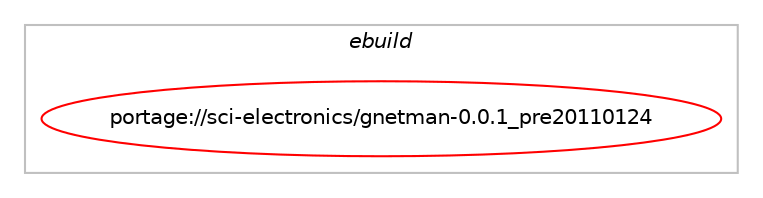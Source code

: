 digraph prolog {

# *************
# Graph options
# *************

newrank=true;
concentrate=true;
compound=true;
graph [rankdir=LR,fontname=Helvetica,fontsize=10,ranksep=1.5];#, ranksep=2.5, nodesep=0.2];
edge  [arrowhead=vee];
node  [fontname=Helvetica,fontsize=10];

# **********
# The ebuild
# **********

subgraph cluster_leftcol {
color=gray;
label=<<i>ebuild</i>>;
id [label="portage://sci-electronics/gnetman-0.0.1_pre20110124", color=red, width=4, href="../sci-electronics/gnetman-0.0.1_pre20110124.svg"];
}

# ****************
# The dependencies
# ****************

subgraph cluster_midcol {
color=gray;
label=<<i>dependencies</i>>;
subgraph cluster_compile {
fillcolor="#eeeeee";
style=filled;
label=<<i>compile</i>>;
# *** BEGIN UNKNOWN DEPENDENCY TYPE (TODO) ***
# id -> equal(package_dependency(portage://sci-electronics/gnetman-0.0.1_pre20110124,install,no,dev-db,datadraw,none,[,,],[],[]))
# *** END UNKNOWN DEPENDENCY TYPE (TODO) ***

# *** BEGIN UNKNOWN DEPENDENCY TYPE (TODO) ***
# id -> equal(package_dependency(portage://sci-electronics/gnetman-0.0.1_pre20110124,install,no,dev-lang,tcl,greaterequal,[8.6,,,8.6],[slot(0)],[]))
# *** END UNKNOWN DEPENDENCY TYPE (TODO) ***

# *** BEGIN UNKNOWN DEPENDENCY TYPE (TODO) ***
# id -> equal(package_dependency(portage://sci-electronics/gnetman-0.0.1_pre20110124,install,no,sci-electronics,geda,none,[,,],[],[]))
# *** END UNKNOWN DEPENDENCY TYPE (TODO) ***

}
subgraph cluster_compileandrun {
fillcolor="#eeeeee";
style=filled;
label=<<i>compile and run</i>>;
}
subgraph cluster_run {
fillcolor="#eeeeee";
style=filled;
label=<<i>run</i>>;
# *** BEGIN UNKNOWN DEPENDENCY TYPE (TODO) ***
# id -> equal(package_dependency(portage://sci-electronics/gnetman-0.0.1_pre20110124,run,no,dev-lang,tcl,greaterequal,[8.6,,,8.6],[slot(0)],[]))
# *** END UNKNOWN DEPENDENCY TYPE (TODO) ***

# *** BEGIN UNKNOWN DEPENDENCY TYPE (TODO) ***
# id -> equal(package_dependency(portage://sci-electronics/gnetman-0.0.1_pre20110124,run,no,sci-electronics,geda,none,[,,],[],[]))
# *** END UNKNOWN DEPENDENCY TYPE (TODO) ***

}
}

# **************
# The candidates
# **************

subgraph cluster_choices {
rank=same;
color=gray;
label=<<i>candidates</i>>;

}

}
